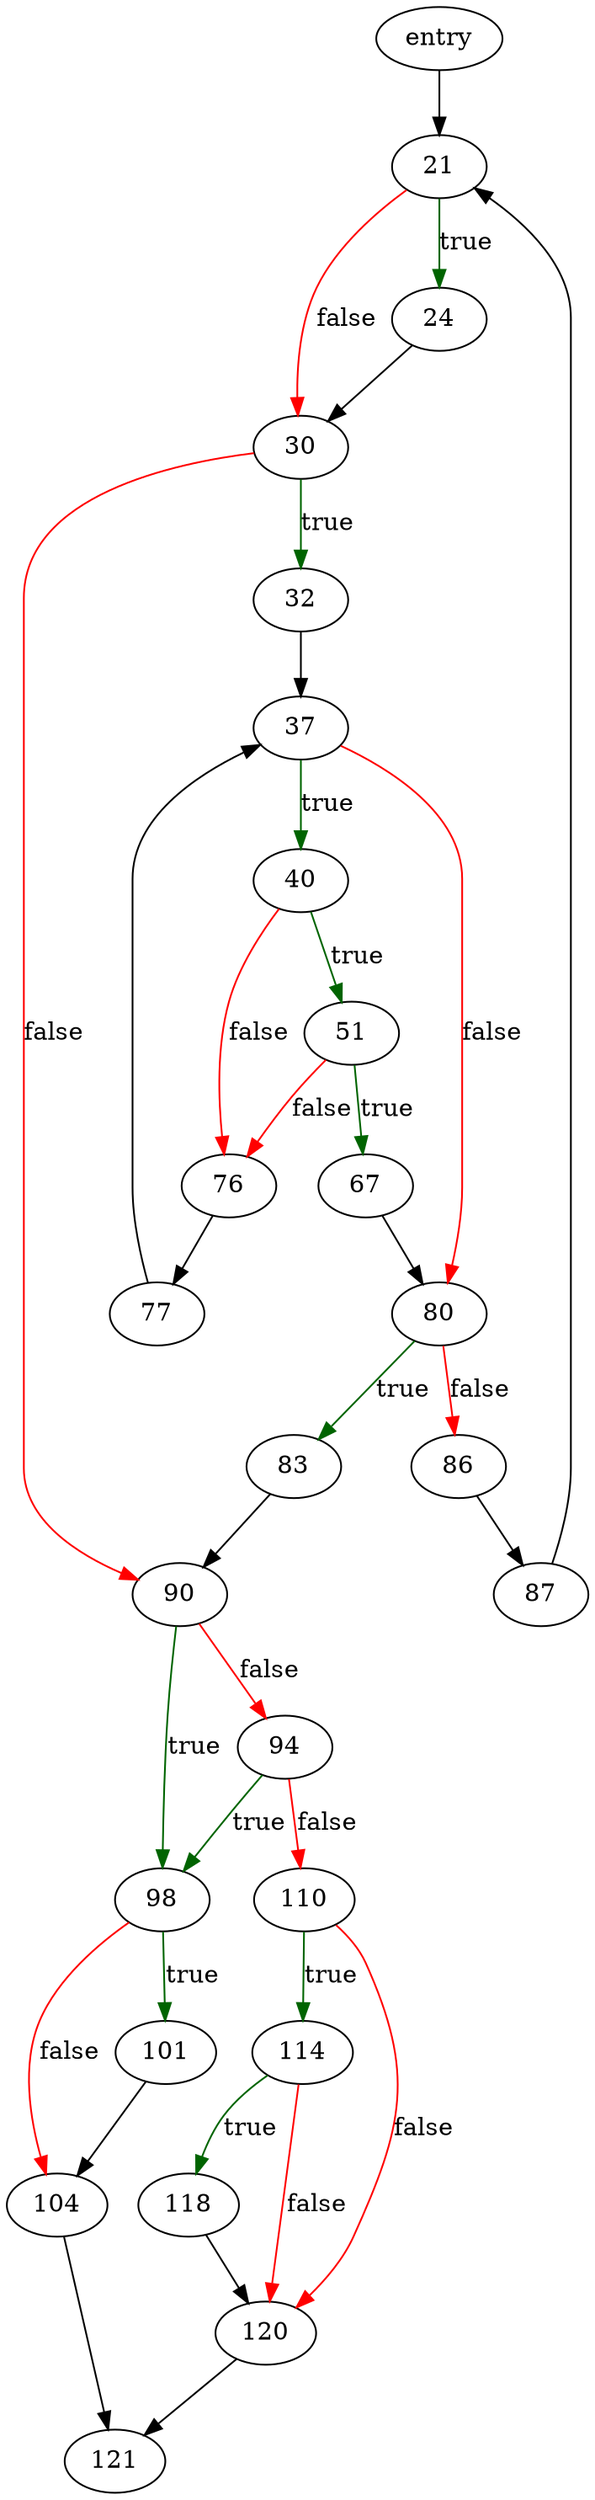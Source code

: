 digraph "sqlite3JoinType" {
	// Node definitions.
	4 [label=entry];
	21;
	24;
	30;
	32;
	37;
	40;
	51;
	67;
	76;
	77;
	80;
	83;
	86;
	87;
	90;
	94;
	98;
	101;
	104;
	110;
	114;
	118;
	120;
	121;

	// Edge definitions.
	4 -> 21;
	21 -> 24 [
		color=darkgreen
		label=true
	];
	21 -> 30 [
		color=red
		label=false
	];
	24 -> 30;
	30 -> 32 [
		color=darkgreen
		label=true
	];
	30 -> 90 [
		color=red
		label=false
	];
	32 -> 37;
	37 -> 40 [
		color=darkgreen
		label=true
	];
	37 -> 80 [
		color=red
		label=false
	];
	40 -> 51 [
		color=darkgreen
		label=true
	];
	40 -> 76 [
		color=red
		label=false
	];
	51 -> 67 [
		color=darkgreen
		label=true
	];
	51 -> 76 [
		color=red
		label=false
	];
	67 -> 80;
	76 -> 77;
	77 -> 37;
	80 -> 83 [
		color=darkgreen
		label=true
	];
	80 -> 86 [
		color=red
		label=false
	];
	83 -> 90;
	86 -> 87;
	87 -> 21;
	90 -> 94 [
		color=red
		label=false
	];
	90 -> 98 [
		color=darkgreen
		label=true
	];
	94 -> 98 [
		color=darkgreen
		label=true
	];
	94 -> 110 [
		color=red
		label=false
	];
	98 -> 101 [
		color=darkgreen
		label=true
	];
	98 -> 104 [
		color=red
		label=false
	];
	101 -> 104;
	104 -> 121;
	110 -> 114 [
		color=darkgreen
		label=true
	];
	110 -> 120 [
		color=red
		label=false
	];
	114 -> 118 [
		color=darkgreen
		label=true
	];
	114 -> 120 [
		color=red
		label=false
	];
	118 -> 120;
	120 -> 121;
}
